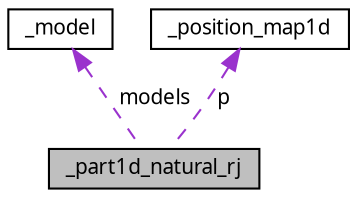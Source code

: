 digraph "_part1d_natural_rj"
{
  edge [fontname="FreeSans.ttf",fontsize="10",labelfontname="FreeSans.ttf",labelfontsize="10"];
  node [fontname="FreeSans.ttf",fontsize="10",shape=record];
  Node1 [label="_part1d_natural_rj",height=0.2,width=0.4,color="black", fillcolor="grey75", style="filled", fontcolor="black"];
  Node2 -> Node1 [dir="back",color="darkorchid3",fontsize="10",style="dashed",label=" models" ];
  Node2 [label="_model",height=0.2,width=0.4,color="black", fillcolor="white", style="filled",URL="$struct__model.html"];
  Node3 -> Node1 [dir="back",color="darkorchid3",fontsize="10",style="dashed",label=" p" ];
  Node3 [label="_position_map1d",height=0.2,width=0.4,color="black", fillcolor="white", style="filled",URL="$struct__position__map1d.html"];
}
